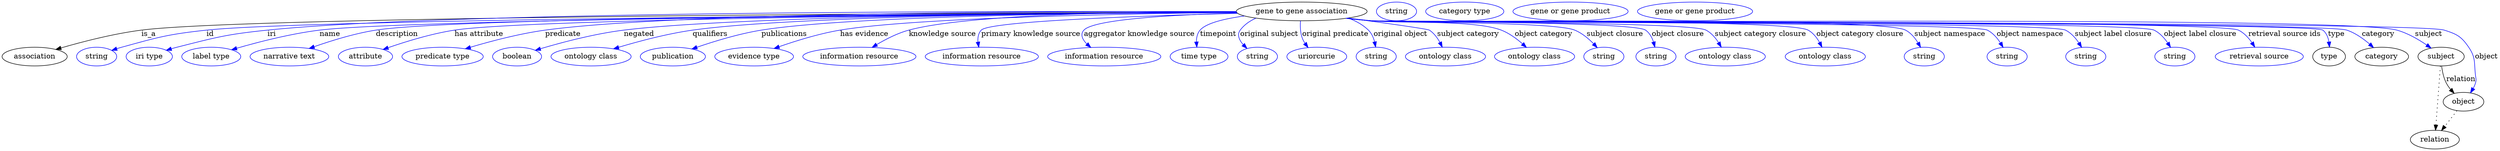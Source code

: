 digraph {
	graph [bb="0,0,4788.4,283"];
	node [label="\N"];
	"gene to gene association"	[height=0.5,
		label="gene to gene association",
		pos="2492.4,265",
		width=3.4844];
	association	[height=0.5,
		pos="62.394,178",
		width=1.7332];
	"gene to gene association" -> association	[label=is_a,
		lp="281.39,221.5",
		pos="e,103.12,191.79 2366.9,263.66 1927.8,262.26 475.16,255.63 267.39,229 213.85,222.14 154.03,206.61 112.9,194.67"];
	id	[color=blue,
		height=0.5,
		label=string,
		pos="181.39,178",
		width=1.0652];
	"gene to gene association" -> id	[color=blue,
		label=id,
		lp="398.39,221.5",
		pos="e,210.38,190 2367.4,263.26 1945.2,260.58 587,250.37 391.39,229 318.35,221.02 300.2,215.65 229.39,196 226.29,195.14 223.09,194.17 \
219.89,193.16",
		style=solid];
	iri	[color=blue,
		height=0.5,
		label="iri type",
		pos="282.39,178",
		width=1.2277];
	"gene to gene association" -> iri	[color=blue,
		label=iri,
		lp="515.39,221.5",
		pos="e,315.29,190.23 2367.7,263.05 1961.3,259.78 691.29,248.12 507.39,229 429.97,220.95 410.81,215.26 335.39,196 332.02,195.14 328.54,\
194.18 325.05,193.17",
		style=solid];
	name	[color=blue,
		height=0.5,
		label="label type",
		pos="401.39,178",
		width=1.5707];
	"gene to gene association" -> name	[color=blue,
		label=name,
		lp="627.39,221.5",
		pos="e,440.01,191.15 2367.4,263.22 1974.6,260.57 780.63,250.77 607.39,229 552.58,222.11 491.21,206.11 449.83,194.05",
		style=solid];
	description	[color=blue,
		height=0.5,
		label="narrative text",
		pos="551.39,178",
		width=2.0943];
	"gene to gene association" -> description	[color=blue,
		label=description,
		lp="755.89,221.5",
		pos="e,588.8,193.65 2367.3,263.53 1989.6,261.84 876.9,254.7 715.39,229 675.03,222.58 630.79,208.66 598.44,197.14",
		style=solid];
	"has attribute"	[color=blue,
		height=0.5,
		label=attribute,
		pos="696.39,178",
		width=1.4443];
	"gene to gene association" -> "has attribute"	[color=blue,
		label="has attribute",
		lp="913.39,221.5",
		pos="e,729.98,191.75 2367.3,263.21 2012,260.7 1012.8,251.69 866.39,229 822.26,222.16 773.51,207 739.58,195.15",
		style=solid];
	predicate	[color=blue,
		height=0.5,
		label="predicate type",
		pos="844.39,178",
		width=2.1665];
	"gene to gene association" -> predicate	[color=blue,
		label=predicate,
		lp="1074.4,221.5",
		pos="e,887.81,193.09 2366.9,264.61 2063.1,265.48 1294.7,264.05 1040.4,229 991.17,222.22 936.47,207.65 897.4,195.99",
		style=solid];
	negated	[color=blue,
		height=0.5,
		label=boolean,
		pos="987.39,178",
		width=1.2999];
	"gene to gene association" -> negated	[color=blue,
		label=negated,
		lp="1220.4,221.5",
		pos="e,1022.3,190.23 2367.2,263.68 2086.9,262.46 1416.2,256.66 1191.4,229 1135.6,222.13 1072.9,205.38 1032,193.16",
		style=solid];
	qualifiers	[color=blue,
		height=0.5,
		label="ontology class",
		pos="1128.4,178",
		width=2.1304];
	"gene to gene association" -> qualifiers	[color=blue,
		label=qualifiers,
		lp="1356.9,221.5",
		pos="e,1171.6,193.02 2366.8,263.74 2107.7,262.64 1521.5,257.02 1323.4,229 1274.6,222.11 1220.5,207.65 1181.6,196.05",
		style=solid];
	publications	[color=blue,
		height=0.5,
		label=publication,
		pos="1285.4,178",
		width=1.7332];
	"gene to gene association" -> publications	[color=blue,
		label=publications,
		lp="1499.4,221.5",
		pos="e,1321.9,192.66 2367,263.72 2130.6,262.53 1627.2,256.71 1455.4,229 1412.5,222.09 1365.3,207.61 1331.5,196.01",
		style=solid];
	"has evidence"	[color=blue,
		height=0.5,
		label="evidence type",
		pos="1441.4,178",
		width=2.0943];
	"gene to gene association" -> "has evidence"	[color=blue,
		label="has evidence",
		lp="1652.9,221.5",
		pos="e,1479.4,193.55 2367.4,262.98 2158.9,260.62 1748.9,253 1606.4,229 1566,222.2 1521.6,208.38 1489.1,196.99",
		style=solid];
	"knowledge source"	[color=blue,
		height=0.5,
		label="information resource",
		pos="1643.4,178",
		width=3.015];
	"gene to gene association" -> "knowledge source"	[color=blue,
		label="knowledge source",
		lp="1802.9,221.5",
		pos="e,1667.9,195.78 2366.8,264.76 2183.7,264.74 1853.1,260.17 1738.4,229 1716.6,223.09 1694.2,211.61 1676.7,201.13",
		style=solid];
	"primary knowledge source"	[color=blue,
		height=0.5,
		label="information resource",
		pos="1878.4,178",
		width=3.015];
	"gene to gene association" -> "primary knowledge source"	[color=blue,
		label="primary knowledge source",
		lp="1972.4,221.5",
		pos="e,1872.6,196 2369.6,261.29 2195,256.82 1894,246.6 1877.4,229 1871.6,222.9 1870.4,214.27 1871,205.9",
		style=solid];
	"aggregator knowledge source"	[color=blue,
		height=0.5,
		label="information resource",
		pos="2113.4,178",
		width=3.015];
	"gene to gene association" -> "aggregator knowledge source"	[color=blue,
		label="aggregator knowledge source",
		lp="2180.9,221.5",
		pos="e,2087.6,195.53 2368.7,261.98 2252.7,258.76 2094.1,250.46 2074.4,229 2066.7,220.62 2071.6,210.86 2080.1,202.2",
		style=solid];
	timepoint	[color=blue,
		height=0.5,
		label="time type",
		pos="2295.4,178",
		width=1.5346];
	"gene to gene association" -> timepoint	[color=blue,
		label=timepoint,
		lp="2332.4,221.5",
		pos="e,2291.1,196.26 2382.6,256.23 2345,251.15 2309.4,242.78 2297.4,229 2292,222.83 2290.3,214.43 2290.3,206.27",
		style=solid];
	"original subject"	[color=blue,
		height=0.5,
		label=string,
		pos="2407.4,178",
		width=1.0652];
	"gene to gene association" -> "original subject"	[color=blue,
		label="original subject",
		lp="2430.4,221.5",
		pos="e,2387.4,193.75 2404.6,252.07 2392.8,246.78 2382.1,239.36 2374.4,229 2367.7,220.01 2372.5,209.73 2380.3,200.83",
		style=solid];
	"original predicate"	[color=blue,
		height=0.5,
		label=uriorcurie,
		pos="2521.4,178",
		width=1.5887];
	"gene to gene association" -> "original predicate"	[color=blue,
		label="original predicate",
		lp="2556.9,221.5",
		pos="e,2504.6,195.4 2490.1,246.84 2489.4,236.95 2489.6,224.45 2493.4,214 2494.7,210.42 2496.5,206.94 2498.6,203.64",
		style=solid];
	"original object"	[color=blue,
		height=0.5,
		label=string,
		pos="2635.4,178",
		width=1.0652];
	"gene to gene association" -> "original object"	[color=blue,
		label="original object",
		lp="2681.9,221.5",
		pos="e,2634.3,196.46 2581.6,252.21 2595.9,246.98 2609.6,239.54 2620.4,229 2626.5,223.04 2630.2,214.69 2632.3,206.52",
		style=solid];
	"subject category"	[color=blue,
		height=0.5,
		label="ontology class",
		pos="2768.4,178",
		width=2.1304];
	"gene to gene association" -> "subject category"	[color=blue,
		label="subject category",
		lp="2811.9,221.5",
		pos="e,2762.2,196.16 2581.2,252.19 2649.9,242.92 2734,231.21 2737.4,229 2746.2,223.28 2752.9,214.13 2757.8,205.22",
		style=solid];
	"object category"	[color=blue,
		height=0.5,
		label="ontology class",
		pos="2939.4,178",
		width=2.1304];
	"gene to gene association" -> "object category"	[color=blue,
		label="object category",
		lp="2956.9,221.5",
		pos="e,2923.7,195.63 2580.9,252.17 2596.4,250.3 2612.3,248.49 2627.4,247 2682.4,241.55 2823.8,248.87 2875.4,229 2890.4,223.21 2904.8,\
212.62 2916.1,202.68",
		style=solid];
	"subject closure"	[color=blue,
		height=0.5,
		label=string,
		pos="3072.4,178",
		width=1.0652];
	"gene to gene association" -> "subject closure"	[color=blue,
		label="subject closure",
		lp="3093.9,221.5",
		pos="e,3059.6,195.26 2579.4,252.01 2595.4,250.11 2611.9,248.34 2627.4,247 2670.5,243.29 2976.3,245.35 3016.4,229 3030.2,223.35 3042.9,\
212.72 3052.7,202.71",
		style=solid];
	"object closure"	[color=blue,
		height=0.5,
		label=string,
		pos="3172.4,178",
		width=1.0652];
	"gene to gene association" -> "object closure"	[color=blue,
		label="object closure",
		lp="3214.4,221.5",
		pos="e,3170.3,196.35 2579.1,251.9 2595.1,250 2611.7,248.25 2627.4,247 2656.5,244.67 3128.5,245.77 3152.4,229 3160.1,223.61 3164.8,214.78 \
3167.7,206.02",
		style=solid];
	"subject category closure"	[color=blue,
		height=0.5,
		label="ontology class",
		pos="3305.4,178",
		width=2.1304];
	"gene to gene association" -> "subject category closure"	[color=blue,
		label="subject category closure",
		lp="3372.9,221.5",
		pos="e,3297.7,196.19 2578.7,251.87 2594.8,249.95 2611.6,248.21 2627.4,247 2662.9,244.27 3236.8,245.48 3268.4,229 3278.6,223.7 3286.6,\
214.21 3292.6,204.9",
		style=solid];
	"object category closure"	[color=blue,
		height=0.5,
		label="ontology class",
		pos="3497.4,178",
		width=2.1304];
	"gene to gene association" -> "object category closure"	[color=blue,
		label="object category closure",
		lp="3563.9,221.5",
		pos="e,3491.1,196.16 2578.3,251.82 2594.6,249.9 2611.5,248.17 2627.4,247 2673.8,243.59 3423.7,251.48 3464.4,229 3474,223.72 3481.2,214.36 \
3486.5,205.16",
		style=solid];
	"subject namespace"	[color=blue,
		height=0.5,
		label=string,
		pos="3687.4,178",
		width=1.0652];
	"gene to gene association" -> "subject namespace"	[color=blue,
		label="subject namespace",
		lp="3736.4,221.5",
		pos="e,3680.3,195.72 2578,251.82 2594.3,249.88 2611.4,248.15 2627.4,247 2684.1,242.94 3601,255.38 3651.4,229 3661.6,223.66 3669.6,213.98 \
3675.4,204.54",
		style=solid];
	"object namespace"	[color=blue,
		height=0.5,
		label=string,
		pos="3846.4,178",
		width=1.0652];
	"gene to gene association" -> "object namespace"	[color=blue,
		label="object namespace",
		lp="3890.4,221.5",
		pos="e,3838.7,195.76 2578,251.79 2594.3,249.86 2611.4,248.13 2627.4,247 2660.1,244.7 3779.1,243.8 3808.4,229 3818.9,223.71 3827.2,214.03 \
3833.4,204.59",
		style=solid];
	"subject label closure"	[color=blue,
		height=0.5,
		label=string,
		pos="3997.4,178",
		width=1.0652];
	"gene to gene association" -> "subject label closure"	[color=blue,
		label="subject label closure",
		lp="4050.4,221.5",
		pos="e,3989.4,195.78 2578,251.76 2594.3,249.84 2611.4,248.11 2627.4,247 2664.3,244.44 3925.3,245.45 3958.4,229 3969.1,223.68 3977.8,213.86 \
3984.2,204.32",
		style=solid];
	"object label closure"	[color=blue,
		height=0.5,
		label=string,
		pos="4168.4,178",
		width=1.0652];
	"gene to gene association" -> "object label closure"	[color=blue,
		label="object label closure",
		lp="4216.9,221.5",
		pos="e,4160.1,195.8 2577.6,251.79 2594.1,249.84 2611.3,248.11 2627.4,247 2669,244.14 4090.9,247.29 4128.4,229 4139.3,223.7 4148.1,213.88 \
4154.7,204.34",
		style=solid];
	"retrieval source ids"	[color=blue,
		height=0.5,
		label="retrieval source",
		pos="4330.4,178",
		width=2.347];
	"gene to gene association" -> "retrieval source ids"	[color=blue,
		label="retrieval source ids",
		lp="4378.9,221.5",
		pos="e,4321.8,196.3 2577.6,251.77 2594.1,249.83 2611.3,248.1 2627.4,247 2673.5,243.86 4248.9,249.24 4290.4,229 4301.1,223.78 4309.9,214.17 \
4316.4,204.75",
		style=solid];
	type	[height=0.5,
		pos="4464.4,178",
		width=0.86659];
	"gene to gene association" -> type	[color=blue,
		label=type,
		lp="4478.4,221.5",
		pos="e,4465.2,196.18 2577.6,251.76 2594.1,249.82 2611.2,248.09 2627.4,247 2652.7,245.29 4432.6,244.79 4452.4,229 4459.2,223.54 4462.6,\
214.93 4464.1,206.37",
		style=solid];
	category	[height=0.5,
		pos="4565.4,178",
		width=1.4263];
	"gene to gene association" -> category	[color=blue,
		label=category,
		lp="4558.9,221.5",
		pos="e,4549.8,195.25 2577.6,251.76 2594.1,249.81 2611.2,248.09 2627.4,247 2679.3,243.5 4449.1,245.61 4498.4,229 4514.6,223.53 4530.1,\
212.51 4542.1,202.2",
		style=solid];
	subject	[height=0.5,
		pos="4679.4,178",
		width=1.2277];
	"gene to gene association" -> subject	[color=blue,
		label=subject,
		lp="4655.4,221.5",
		pos="e,4660.1,194.33 2577.6,251.75 2594.1,249.81 2611.2,248.09 2627.4,247 2736.4,239.66 4489.1,258.2 4594.4,229 4615.1,223.25 4636,211.09 \
4651.9,200.2",
		style=solid];
	object	[height=0.5,
		pos="4722.4,91",
		width=1.0832];
	"gene to gene association" -> object	[color=blue,
		label=object,
		lp="4766.4,178",
		pos="e,4735.8,108.09 2577.6,251.74 2594.1,249.8 2611.2,248.08 2627.4,247 2684.4,243.17 4631,246.46 4685.4,229 4709.7,221.2 4718,217.1 \
4732.4,196 4746.3,175.59 4742.5,166.51 4745.4,142 4746.2,135.38 4747.3,133.39 4745.4,127 4744.4,123.55 4742.9,120.13 4741.1,116.85",
		style=solid];
	association_type	[color=blue,
		height=0.5,
		label=string,
		pos="2674.4,265",
		width=1.0652];
	association_category	[color=blue,
		height=0.5,
		label="category type",
		pos="2805.4,265",
		width=2.0762];
	subject -> object	[label=relation,
		lp="4717.4,134.5",
		pos="e,4704.5,107.23 4680.5,159.55 4681.7,149.57 4684.2,137.07 4689.4,127 4691.6,122.68 4694.5,118.52 4697.7,114.66"];
	relation	[height=0.5,
		pos="4667.4,18",
		width=1.2999];
	subject -> relation	[pos="e,4668.7,36.188 4678.1,159.79 4676,132.48 4672,78.994 4669.5,46.38",
		style=dotted];
	"gene to gene association_subject"	[color=blue,
		height=0.5,
		label="gene or gene product",
		pos="3008.4,265",
		width=3.0692];
	object -> relation	[pos="e,4680.2,35.54 4709.9,73.889 4703,64.939 4694.2,53.617 4686.4,43.584",
		style=dotted];
	"gene to gene association_object"	[color=blue,
		height=0.5,
		label="gene or gene product",
		pos="3247.4,265",
		width=3.0692];
}
